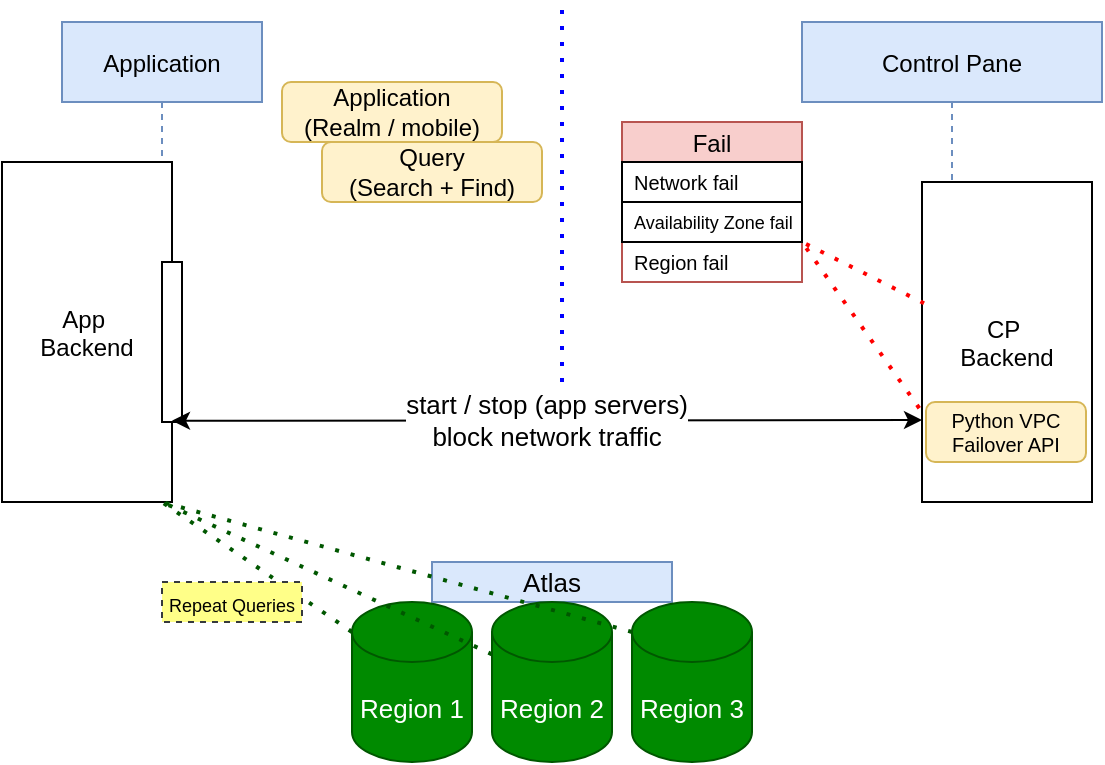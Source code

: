 <mxfile version="17.1.2" type="device"><diagram id="kgpKYQtTHZ0yAKxKKP6v" name="Page-1"><mxGraphModel dx="1066" dy="688" grid="1" gridSize="10" guides="1" tooltips="1" connect="1" arrows="1" fold="1" page="1" pageScale="1" pageWidth="850" pageHeight="1100" math="0" shadow="0"><root><mxCell id="0"/><mxCell id="1" parent="0"/><mxCell id="3nuBFxr9cyL0pnOWT2aG-1" value="Application" style="shape=umlLifeline;perimeter=lifelinePerimeter;container=1;collapsible=0;recursiveResize=0;rounded=0;shadow=0;strokeWidth=1;fillColor=#dae8fc;strokeColor=#6c8ebf;" parent="1" vertex="1"><mxGeometry x="120" y="80" width="100" height="240" as="geometry"/></mxCell><mxCell id="3nuBFxr9cyL0pnOWT2aG-2" value="App &#10;Backend" style="points=[];perimeter=orthogonalPerimeter;rounded=0;shadow=0;strokeWidth=1;" parent="3nuBFxr9cyL0pnOWT2aG-1" vertex="1"><mxGeometry x="-30" y="70" width="85" height="170" as="geometry"/></mxCell><mxCell id="3nuBFxr9cyL0pnOWT2aG-4" value="" style="points=[];perimeter=orthogonalPerimeter;rounded=0;shadow=0;strokeWidth=1;" parent="3nuBFxr9cyL0pnOWT2aG-1" vertex="1"><mxGeometry x="50" y="120" width="10" height="80" as="geometry"/></mxCell><mxCell id="3nuBFxr9cyL0pnOWT2aG-5" value="Control Pane" style="shape=umlLifeline;perimeter=lifelinePerimeter;container=1;collapsible=0;recursiveResize=0;rounded=0;shadow=0;strokeWidth=1;fillColor=#dae8fc;strokeColor=#6c8ebf;" parent="1" vertex="1"><mxGeometry x="490" y="80" width="150" height="240" as="geometry"/></mxCell><mxCell id="3nuBFxr9cyL0pnOWT2aG-6" value="CP &#10;Backend" style="points=[];perimeter=orthogonalPerimeter;rounded=0;shadow=0;strokeWidth=1;" parent="3nuBFxr9cyL0pnOWT2aG-5" vertex="1"><mxGeometry x="60" y="80" width="85" height="160" as="geometry"/></mxCell><mxCell id="Vi2uLAeQ4OKhJLJsOUmt-8" value="Python VPC&lt;br&gt;Failover API" style="rounded=1;whiteSpace=wrap;html=1;fontSize=10;strokeColor=#d6b656;fillColor=#fff2cc;" parent="3nuBFxr9cyL0pnOWT2aG-5" vertex="1"><mxGeometry x="62" y="190" width="80" height="30" as="geometry"/></mxCell><mxCell id="Vi2uLAeQ4OKhJLJsOUmt-26" value="" style="endArrow=none;dashed=1;html=1;dashPattern=1 3;strokeWidth=2;rounded=0;fontSize=9;entryX=-0.012;entryY=0.71;entryDx=0;entryDy=0;entryPerimeter=0;exitX=0.012;exitY=0.379;exitDx=0;exitDy=0;exitPerimeter=0;strokeColor=#FF0000;" parent="3nuBFxr9cyL0pnOWT2aG-5" source="3nuBFxr9cyL0pnOWT2aG-6" target="3nuBFxr9cyL0pnOWT2aG-6" edge="1"><mxGeometry width="50" height="50" relative="1" as="geometry"><mxPoint x="-50" y="290" as="sourcePoint"/><mxPoint y="240" as="targetPoint"/><Array as="points"><mxPoint y="110"/></Array></mxGeometry></mxCell><mxCell id="Vi2uLAeQ4OKhJLJsOUmt-2" value="Application &lt;br&gt;(Realm / mobile)" style="rounded=1;whiteSpace=wrap;html=1;fillColor=#fff2cc;strokeColor=#d6b656;" parent="1" vertex="1"><mxGeometry x="230" y="110" width="110" height="30" as="geometry"/></mxCell><mxCell id="Vi2uLAeQ4OKhJLJsOUmt-3" value="Query &lt;br&gt;(Search + Find)" style="rounded=1;whiteSpace=wrap;html=1;fillColor=#fff2cc;strokeColor=#d6b656;" parent="1" vertex="1"><mxGeometry x="250" y="140" width="110" height="30" as="geometry"/></mxCell><mxCell id="Vi2uLAeQ4OKhJLJsOUmt-4" value="Fail" style="swimlane;fontStyle=0;childLayout=stackLayout;horizontal=1;startSize=20;horizontalStack=0;resizeParent=1;resizeParentMax=0;resizeLast=0;collapsible=1;marginBottom=0;fillColor=#f8cecc;strokeColor=#b85450;" parent="1" vertex="1"><mxGeometry x="400" y="130" width="90" height="80" as="geometry"/></mxCell><mxCell id="Vi2uLAeQ4OKhJLJsOUmt-5" value="Network fail" style="text;strokeColor=default;fillColor=none;align=left;verticalAlign=middle;spacingLeft=4;spacingRight=4;overflow=hidden;points=[[0,0.5],[1,0.5]];portConstraint=eastwest;rotatable=0;fontSize=10;" parent="Vi2uLAeQ4OKhJLJsOUmt-4" vertex="1"><mxGeometry y="20" width="90" height="20" as="geometry"/></mxCell><mxCell id="Vi2uLAeQ4OKhJLJsOUmt-6" value="Availability Zone fail" style="text;strokeColor=default;fillColor=none;align=left;verticalAlign=middle;spacingLeft=4;spacingRight=4;overflow=hidden;points=[[0,0.5],[1,0.5]];portConstraint=eastwest;rotatable=0;fontSize=9;" parent="Vi2uLAeQ4OKhJLJsOUmt-4" vertex="1"><mxGeometry y="40" width="90" height="20" as="geometry"/></mxCell><mxCell id="Vi2uLAeQ4OKhJLJsOUmt-7" value="Region fail" style="text;strokeColor=none;fillColor=none;align=left;verticalAlign=middle;spacingLeft=4;spacingRight=4;overflow=hidden;points=[[0,0.5],[1,0.5]];portConstraint=eastwest;rotatable=0;fontSize=10;" parent="Vi2uLAeQ4OKhJLJsOUmt-4" vertex="1"><mxGeometry y="60" width="90" height="20" as="geometry"/></mxCell><mxCell id="Vi2uLAeQ4OKhJLJsOUmt-12" value="&lt;div style=&quot;text-align: justify&quot;&gt;&lt;span style=&quot;font-size: 13px&quot;&gt;Atlas&lt;/span&gt;&lt;/div&gt;" style="rounded=0;whiteSpace=wrap;html=1;fontSize=10;strokeColor=#6c8ebf;align=center;fillColor=#dae8fc;" parent="1" vertex="1"><mxGeometry x="305" y="350" width="120" height="20" as="geometry"/></mxCell><mxCell id="Vi2uLAeQ4OKhJLJsOUmt-13" value="Region 1" style="shape=cylinder3;whiteSpace=wrap;html=1;boundedLbl=1;backgroundOutline=1;size=15;fontSize=13;strokeColor=#005700;fillColor=#008a00;fontColor=#ffffff;" parent="1" vertex="1"><mxGeometry x="265" y="370" width="60" height="80" as="geometry"/></mxCell><mxCell id="Vi2uLAeQ4OKhJLJsOUmt-14" value="Region 2" style="shape=cylinder3;whiteSpace=wrap;html=1;boundedLbl=1;backgroundOutline=1;size=15;fontSize=13;strokeColor=#005700;fillColor=#008a00;fontColor=#ffffff;" parent="1" vertex="1"><mxGeometry x="335" y="370" width="60" height="80" as="geometry"/></mxCell><mxCell id="Vi2uLAeQ4OKhJLJsOUmt-15" value="" style="endArrow=none;dashed=1;html=1;dashPattern=1 3;strokeWidth=2;rounded=0;fontSize=13;exitX=0;exitY=0;exitDx=0;exitDy=15;exitPerimeter=0;fillColor=#008a00;strokeColor=#005700;" parent="1" source="Vi2uLAeQ4OKhJLJsOUmt-13" edge="1"><mxGeometry width="50" height="50" relative="1" as="geometry"><mxPoint x="440" y="380" as="sourcePoint"/><mxPoint x="170" y="320" as="targetPoint"/></mxGeometry></mxCell><mxCell id="Vi2uLAeQ4OKhJLJsOUmt-16" value="" style="endArrow=none;dashed=1;html=1;dashPattern=1 3;strokeWidth=2;rounded=0;fontSize=13;fillColor=#008a00;strokeColor=#005700;" parent="1" source="Vi2uLAeQ4OKhJLJsOUmt-14" edge="1"><mxGeometry width="50" height="50" relative="1" as="geometry"><mxPoint x="300" y="395" as="sourcePoint"/><mxPoint x="170" y="320" as="targetPoint"/></mxGeometry></mxCell><mxCell id="Vi2uLAeQ4OKhJLJsOUmt-17" value="&lt;font style=&quot;font-size: 9px&quot;&gt;Repeat Queries&lt;/font&gt;" style="text;html=1;strokeColor=#36393d;fillColor=#ffff88;align=center;verticalAlign=middle;whiteSpace=wrap;rounded=0;fontSize=13;dashed=1;" parent="1" vertex="1"><mxGeometry x="170" y="360" width="70" height="20" as="geometry"/></mxCell><mxCell id="Vi2uLAeQ4OKhJLJsOUmt-21" value="start / stop (app servers)&lt;br&gt;block network traffic" style="endArrow=classic;startArrow=classic;html=1;rounded=0;fontSize=13;exitX=1;exitY=0.761;exitDx=0;exitDy=0;exitPerimeter=0;" parent="1" source="3nuBFxr9cyL0pnOWT2aG-2" edge="1"><mxGeometry width="50" height="50" relative="1" as="geometry"><mxPoint x="440" y="370" as="sourcePoint"/><mxPoint x="550" y="279" as="targetPoint"/></mxGeometry></mxCell><mxCell id="Vi2uLAeQ4OKhJLJsOUmt-25" value="" style="endArrow=none;dashed=1;html=1;dashPattern=1 3;strokeWidth=2;rounded=0;fontSize=9;fillColor=#cce5ff;strokeColor=#0000FF;" parent="1" edge="1"><mxGeometry width="50" height="50" relative="1" as="geometry"><mxPoint x="370" y="260" as="sourcePoint"/><mxPoint x="370" y="70" as="targetPoint"/></mxGeometry></mxCell><mxCell id="shCVpKAQ6bhCE2i3IRE9-3" value="Region 3" style="shape=cylinder3;whiteSpace=wrap;html=1;boundedLbl=1;backgroundOutline=1;size=15;fontSize=13;strokeColor=#005700;fillColor=#008a00;fontColor=#ffffff;" vertex="1" parent="1"><mxGeometry x="405" y="370" width="60" height="80" as="geometry"/></mxCell><mxCell id="shCVpKAQ6bhCE2i3IRE9-5" value="" style="endArrow=none;dashed=1;html=1;dashPattern=1 3;strokeWidth=2;rounded=0;fontSize=13;fillColor=#008a00;strokeColor=#005700;exitX=0;exitY=0;exitDx=0;exitDy=15;exitPerimeter=0;" edge="1" parent="1" source="shCVpKAQ6bhCE2i3IRE9-3"><mxGeometry width="50" height="50" relative="1" as="geometry"><mxPoint x="345" y="406.154" as="sourcePoint"/><mxPoint x="170" y="320" as="targetPoint"/></mxGeometry></mxCell></root></mxGraphModel></diagram></mxfile>